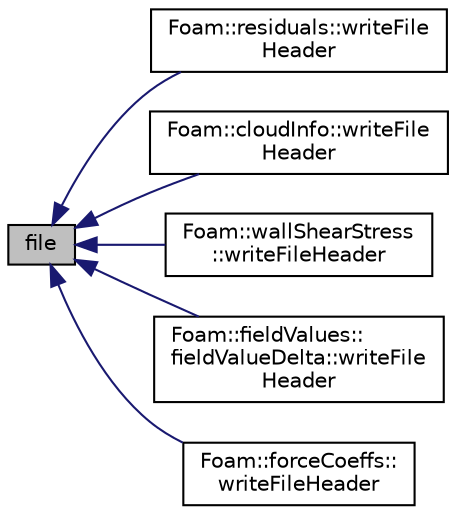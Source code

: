 digraph "file"
{
  bgcolor="transparent";
  edge [fontname="Helvetica",fontsize="10",labelfontname="Helvetica",labelfontsize="10"];
  node [fontname="Helvetica",fontsize="10",shape=record];
  rankdir="LR";
  Node1 [label="file",height=0.2,width=0.4,color="black", fillcolor="grey75", style="filled", fontcolor="black"];
  Node1 -> Node2 [dir="back",color="midnightblue",fontsize="10",style="solid",fontname="Helvetica"];
  Node2 [label="Foam::residuals::writeFile\lHeader",height=0.2,width=0.4,color="black",URL="$a02162.html#a8201d57ce54426f42a4dfc21faf973dd",tooltip="Output field header information. "];
  Node1 -> Node3 [dir="back",color="midnightblue",fontsize="10",style="solid",fontname="Helvetica"];
  Node3 [label="Foam::cloudInfo::writeFile\lHeader",height=0.2,width=0.4,color="black",URL="$a00286.html#a9e619cf96b2a2ae6779b4209d45ed8f8",tooltip="File header information. "];
  Node1 -> Node4 [dir="back",color="midnightblue",fontsize="10",style="solid",fontname="Helvetica"];
  Node4 [label="Foam::wallShearStress\l::writeFileHeader",height=0.2,width=0.4,color="black",URL="$a02848.html#a9e619cf96b2a2ae6779b4209d45ed8f8",tooltip="File header information. "];
  Node1 -> Node5 [dir="back",color="midnightblue",fontsize="10",style="solid",fontname="Helvetica"];
  Node5 [label="Foam::fieldValues::\lfieldValueDelta::writeFile\lHeader",height=0.2,width=0.4,color="black",URL="$a00774.html#a9e619cf96b2a2ae6779b4209d45ed8f8",tooltip="Output file header information. "];
  Node1 -> Node6 [dir="back",color="midnightblue",fontsize="10",style="solid",fontname="Helvetica"];
  Node6 [label="Foam::forceCoeffs::\lwriteFileHeader",height=0.2,width=0.4,color="black",URL="$a00852.html#a9e619cf96b2a2ae6779b4209d45ed8f8",tooltip="Output file header information. "];
}
